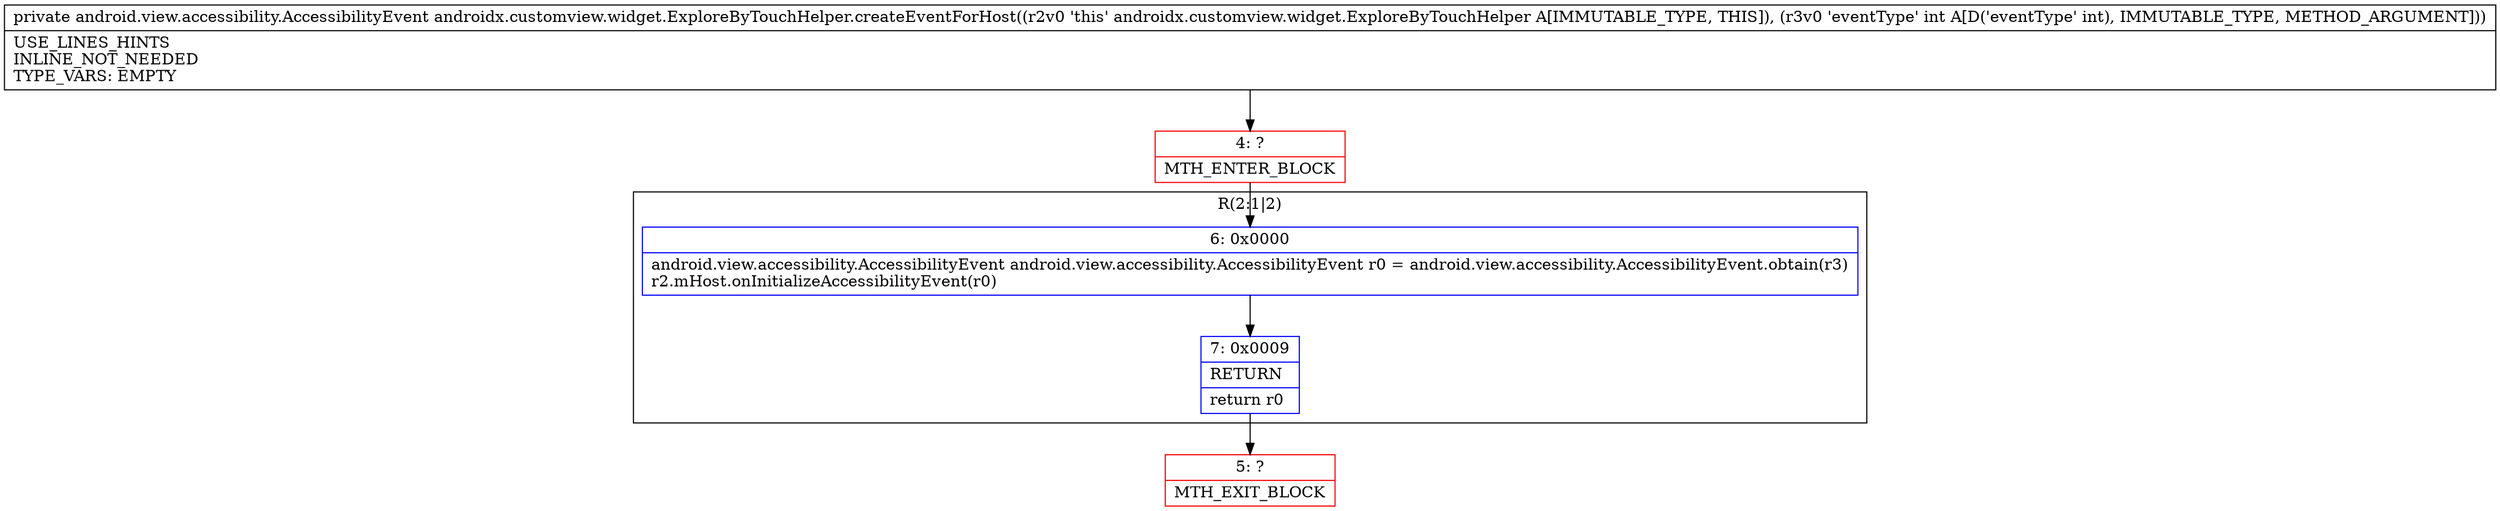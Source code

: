 digraph "CFG forandroidx.customview.widget.ExploreByTouchHelper.createEventForHost(I)Landroid\/view\/accessibility\/AccessibilityEvent;" {
subgraph cluster_Region_1277789916 {
label = "R(2:1|2)";
node [shape=record,color=blue];
Node_6 [shape=record,label="{6\:\ 0x0000|android.view.accessibility.AccessibilityEvent android.view.accessibility.AccessibilityEvent r0 = android.view.accessibility.AccessibilityEvent.obtain(r3)\lr2.mHost.onInitializeAccessibilityEvent(r0)\l}"];
Node_7 [shape=record,label="{7\:\ 0x0009|RETURN\l|return r0\l}"];
}
Node_4 [shape=record,color=red,label="{4\:\ ?|MTH_ENTER_BLOCK\l}"];
Node_5 [shape=record,color=red,label="{5\:\ ?|MTH_EXIT_BLOCK\l}"];
MethodNode[shape=record,label="{private android.view.accessibility.AccessibilityEvent androidx.customview.widget.ExploreByTouchHelper.createEventForHost((r2v0 'this' androidx.customview.widget.ExploreByTouchHelper A[IMMUTABLE_TYPE, THIS]), (r3v0 'eventType' int A[D('eventType' int), IMMUTABLE_TYPE, METHOD_ARGUMENT]))  | USE_LINES_HINTS\lINLINE_NOT_NEEDED\lTYPE_VARS: EMPTY\l}"];
MethodNode -> Node_4;Node_6 -> Node_7;
Node_7 -> Node_5;
Node_4 -> Node_6;
}

